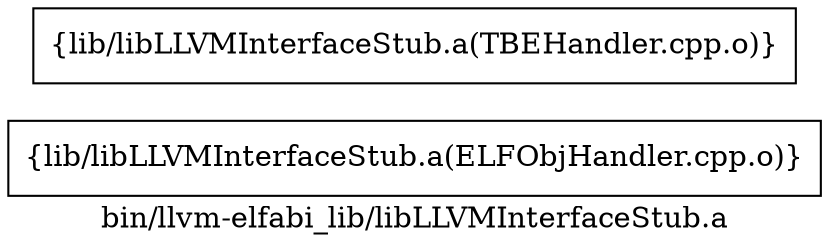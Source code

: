 digraph "bin/llvm-elfabi_lib/libLLVMInterfaceStub.a" {
	label="bin/llvm-elfabi_lib/libLLVMInterfaceStub.a";
	rankdir=LR;

	Node0x5641d5549ce8 [shape=record,shape=box,group=0,label="{lib/libLLVMInterfaceStub.a(ELFObjHandler.cpp.o)}"];
	Node0x5641d5552208 [shape=record,shape=box,group=0,label="{lib/libLLVMInterfaceStub.a(TBEHandler.cpp.o)}"];
}
